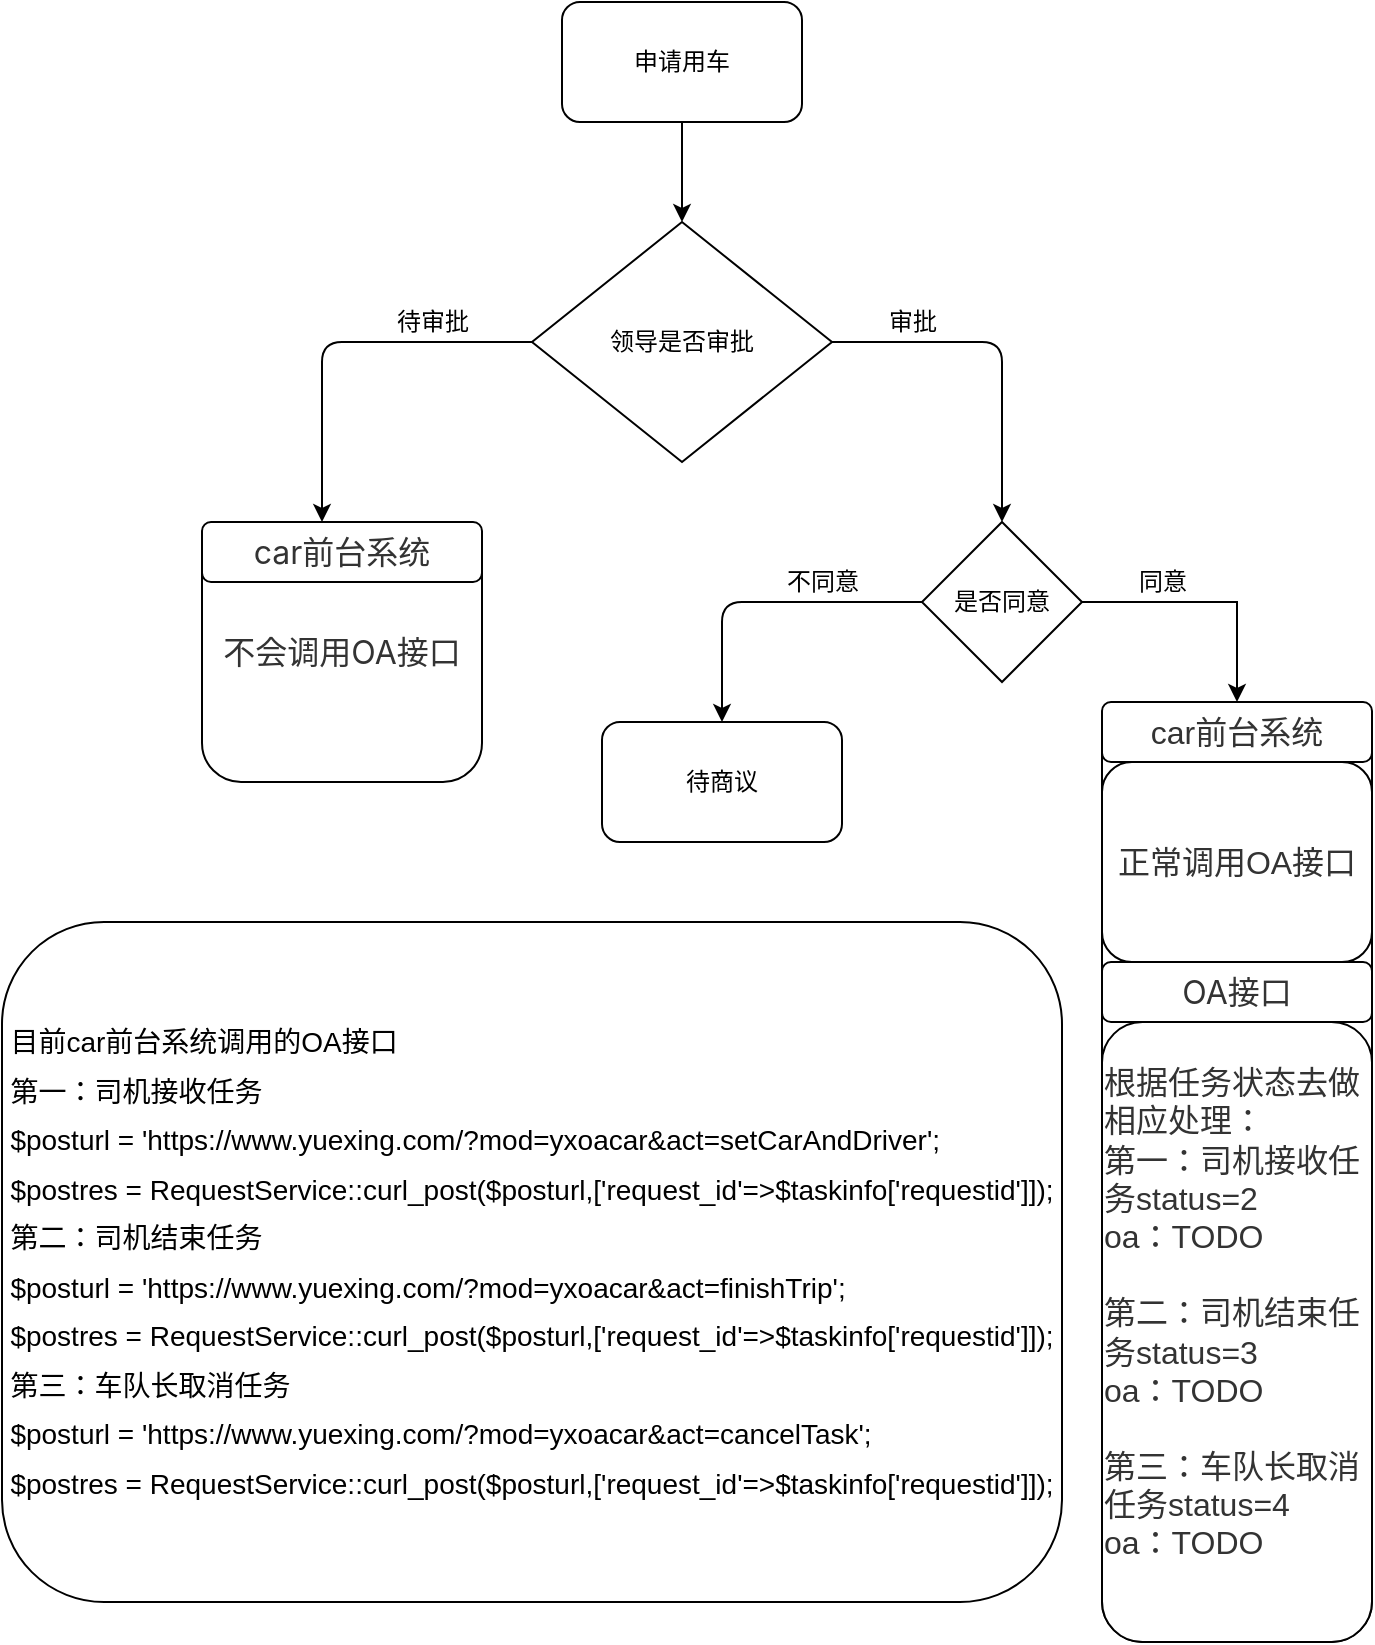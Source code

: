 <mxfile version="14.2.7" type="github">
  <diagram id="I9_dffHLye_pf-9wNx5H" name="第 1 页">
    <mxGraphModel dx="1874" dy="828" grid="1" gridSize="10" guides="1" tooltips="1" connect="1" arrows="1" fold="1" page="1" pageScale="1" pageWidth="827" pageHeight="1169" math="0" shadow="0">
      <root>
        <mxCell id="0" />
        <mxCell id="1" parent="0" />
        <mxCell id="igD-GckAJ0knDN7GTUAc-8" style="edgeStyle=orthogonalEdgeStyle;rounded=0;orthogonalLoop=1;jettySize=auto;html=1;exitX=0.5;exitY=1;exitDx=0;exitDy=0;entryX=0.5;entryY=0;entryDx=0;entryDy=0;" edge="1" parent="1" source="igD-GckAJ0knDN7GTUAc-1" target="igD-GckAJ0knDN7GTUAc-2">
          <mxGeometry relative="1" as="geometry" />
        </mxCell>
        <mxCell id="igD-GckAJ0knDN7GTUAc-1" value="申请用车" style="rounded=1;whiteSpace=wrap;html=1;" vertex="1" parent="1">
          <mxGeometry x="320" y="140" width="120" height="60" as="geometry" />
        </mxCell>
        <mxCell id="igD-GckAJ0knDN7GTUAc-2" value="领导是否审批" style="rhombus;whiteSpace=wrap;html=1;" vertex="1" parent="1">
          <mxGeometry x="305" y="250" width="150" height="120" as="geometry" />
        </mxCell>
        <mxCell id="igD-GckAJ0knDN7GTUAc-3" value="" style="endArrow=classic;html=1;exitX=0;exitY=0.5;exitDx=0;exitDy=0;" edge="1" parent="1" source="igD-GckAJ0knDN7GTUAc-2">
          <mxGeometry width="50" height="50" relative="1" as="geometry">
            <mxPoint x="390" y="430" as="sourcePoint" />
            <mxPoint x="200" y="400" as="targetPoint" />
            <Array as="points">
              <mxPoint x="200" y="310" />
            </Array>
          </mxGeometry>
        </mxCell>
        <mxCell id="igD-GckAJ0knDN7GTUAc-4" value="" style="endArrow=classic;html=1;exitX=1;exitY=0.5;exitDx=0;exitDy=0;" edge="1" parent="1" source="igD-GckAJ0knDN7GTUAc-2">
          <mxGeometry width="50" height="50" relative="1" as="geometry">
            <mxPoint x="315" y="320" as="sourcePoint" />
            <mxPoint x="540" y="400" as="targetPoint" />
            <Array as="points">
              <mxPoint x="540" y="310" />
            </Array>
          </mxGeometry>
        </mxCell>
        <mxCell id="igD-GckAJ0knDN7GTUAc-5" value="待审批" style="text;html=1;align=center;verticalAlign=middle;resizable=0;points=[];autosize=1;" vertex="1" parent="1">
          <mxGeometry x="230" y="290" width="50" height="20" as="geometry" />
        </mxCell>
        <mxCell id="igD-GckAJ0knDN7GTUAc-6" value="审批" style="text;html=1;align=center;verticalAlign=middle;resizable=0;points=[];autosize=1;" vertex="1" parent="1">
          <mxGeometry x="475" y="290" width="40" height="20" as="geometry" />
        </mxCell>
        <mxCell id="igD-GckAJ0knDN7GTUAc-9" value="&lt;div style=&quot;text-align: justify&quot;&gt;&lt;div style=&quot;text-align: left&quot;&gt;&lt;font color=&quot;#333333&quot; face=&quot;-apple-system, BlinkMacSystemFont, Apple Color Emoji, Segoe UI Emoji, Segoe UI Symbol, Segoe UI, PingFang SC, Hiragino Sans GB, Microsoft YaHei, Helvetica Neue, Helvetica, Arial, sans-serif&quot;&gt;&lt;span style=&quot;font-size: 16px ; background-color: rgb(255 , 255 , 255)&quot;&gt;不会调用OA接口&lt;/span&gt;&lt;/font&gt;&lt;/div&gt;&lt;/div&gt;&lt;div style=&quot;text-align: justify&quot;&gt;&lt;/div&gt;" style="rounded=1;whiteSpace=wrap;html=1;" vertex="1" parent="1">
          <mxGeometry x="140" y="400" width="140" height="130" as="geometry" />
        </mxCell>
        <mxCell id="igD-GckAJ0knDN7GTUAc-10" value="" style="rounded=1;whiteSpace=wrap;html=1;" vertex="1" parent="1">
          <mxGeometry x="590" y="490" width="135" height="470" as="geometry" />
        </mxCell>
        <mxCell id="igD-GckAJ0knDN7GTUAc-12" value="&lt;div style=&quot;text-align: justify&quot;&gt;&lt;div style=&quot;text-align: left&quot;&gt;&lt;font color=&quot;#333333&quot; face=&quot;-apple-system, BlinkMacSystemFont, Apple Color Emoji, Segoe UI Emoji, Segoe UI Symbol, Segoe UI, PingFang SC, Hiragino Sans GB, Microsoft YaHei, Helvetica Neue, Helvetica, Arial, sans-serif&quot;&gt;&lt;span style=&quot;font-size: 16px ; background-color: rgb(255 , 255 , 255)&quot;&gt;car前台系统&lt;/span&gt;&lt;/font&gt;&lt;/div&gt;&lt;/div&gt;&lt;div style=&quot;text-align: justify&quot;&gt;&lt;/div&gt;" style="rounded=1;whiteSpace=wrap;html=1;" vertex="1" parent="1">
          <mxGeometry x="140" y="400" width="140" height="30" as="geometry" />
        </mxCell>
        <mxCell id="igD-GckAJ0knDN7GTUAc-13" value="&lt;div style=&quot;text-align: justify&quot;&gt;&lt;div style=&quot;text-align: left&quot;&gt;&lt;span style=&quot;color: rgb(51 , 51 , 51) ; font-family: , &amp;#34;blinkmacsystemfont&amp;#34; , &amp;#34;apple color emoji&amp;#34; , &amp;#34;segoe ui emoji&amp;#34; , &amp;#34;segoe ui symbol&amp;#34; , &amp;#34;segoe ui&amp;#34; , &amp;#34;pingfang sc&amp;#34; , &amp;#34;hiragino sans gb&amp;#34; , &amp;#34;microsoft yahei&amp;#34; , &amp;#34;helvetica neue&amp;#34; , &amp;#34;helvetica&amp;#34; , &amp;#34;arial&amp;#34; , sans-serif ; font-size: 16px ; background-color: rgb(255 , 255 , 255)&quot;&gt;car前台系统&lt;/span&gt;&lt;br&gt;&lt;/div&gt;&lt;/div&gt;&lt;div style=&quot;text-align: justify&quot;&gt;&lt;/div&gt;" style="rounded=1;whiteSpace=wrap;html=1;" vertex="1" parent="1">
          <mxGeometry x="590" y="490" width="135" height="30" as="geometry" />
        </mxCell>
        <mxCell id="igD-GckAJ0knDN7GTUAc-14" value="&lt;div style=&quot;text-align: justify&quot;&gt;&lt;div style=&quot;text-align: left&quot;&gt;&lt;font color=&quot;#333333&quot; face=&quot;-apple-system, BlinkMacSystemFont, Apple Color Emoji, Segoe UI Emoji, Segoe UI Symbol, Segoe UI, PingFang SC, Hiragino Sans GB, Microsoft YaHei, Helvetica Neue, Helvetica, Arial, sans-serif&quot;&gt;&lt;span style=&quot;font-size: 16px ; background-color: rgb(255 , 255 , 255)&quot;&gt;OA接口&lt;/span&gt;&lt;/font&gt;&lt;/div&gt;&lt;/div&gt;&lt;div style=&quot;text-align: justify&quot;&gt;&lt;/div&gt;" style="rounded=1;whiteSpace=wrap;html=1;" vertex="1" parent="1">
          <mxGeometry x="590" y="620" width="135" height="30" as="geometry" />
        </mxCell>
        <mxCell id="igD-GckAJ0knDN7GTUAc-15" value="&lt;div style=&quot;text-align: justify&quot;&gt;&lt;div style=&quot;text-align: left&quot;&gt;&lt;span style=&quot;color: rgb(51 , 51 , 51) ; font-family: , &amp;#34;blinkmacsystemfont&amp;#34; , &amp;#34;apple color emoji&amp;#34; , &amp;#34;segoe ui emoji&amp;#34; , &amp;#34;segoe ui symbol&amp;#34; , &amp;#34;segoe ui&amp;#34; , &amp;#34;pingfang sc&amp;#34; , &amp;#34;hiragino sans gb&amp;#34; , &amp;#34;microsoft yahei&amp;#34; , &amp;#34;helvetica neue&amp;#34; , &amp;#34;helvetica&amp;#34; , &amp;#34;arial&amp;#34; , sans-serif ; font-size: 16px ; background-color: rgb(255 , 255 , 255)&quot;&gt;正常调用OA接口&lt;/span&gt;&lt;br&gt;&lt;/div&gt;&lt;/div&gt;&lt;div style=&quot;text-align: justify&quot;&gt;&lt;/div&gt;" style="rounded=1;whiteSpace=wrap;html=1;" vertex="1" parent="1">
          <mxGeometry x="590" y="520" width="135" height="100" as="geometry" />
        </mxCell>
        <mxCell id="igD-GckAJ0knDN7GTUAc-16" value="&lt;div style=&quot;text-align: justify&quot;&gt;&lt;div style=&quot;text-align: left&quot;&gt;&lt;span style=&quot;color: rgb(51 , 51 , 51) ; font-family: , &amp;#34;blinkmacsystemfont&amp;#34; , &amp;#34;apple color emoji&amp;#34; , &amp;#34;segoe ui emoji&amp;#34; , &amp;#34;segoe ui symbol&amp;#34; , &amp;#34;segoe ui&amp;#34; , &amp;#34;pingfang sc&amp;#34; , &amp;#34;hiragino sans gb&amp;#34; , &amp;#34;microsoft yahei&amp;#34; , &amp;#34;helvetica neue&amp;#34; , &amp;#34;helvetica&amp;#34; , &amp;#34;arial&amp;#34; , sans-serif ; font-size: 16px ; background-color: rgb(255 , 255 , 255)&quot;&gt;根据任务状态去做相应处理：&lt;/span&gt;&lt;br&gt;&lt;/div&gt;&lt;div style=&quot;text-align: left&quot;&gt;&lt;span style=&quot;color: rgb(51 , 51 , 51) ; font-family: , &amp;#34;blinkmacsystemfont&amp;#34; , &amp;#34;apple color emoji&amp;#34; , &amp;#34;segoe ui emoji&amp;#34; , &amp;#34;segoe ui symbol&amp;#34; , &amp;#34;segoe ui&amp;#34; , &amp;#34;pingfang sc&amp;#34; , &amp;#34;hiragino sans gb&amp;#34; , &amp;#34;microsoft yahei&amp;#34; , &amp;#34;helvetica neue&amp;#34; , &amp;#34;helvetica&amp;#34; , &amp;#34;arial&amp;#34; , sans-serif ; font-size: 16px ; background-color: rgb(255 , 255 , 255)&quot;&gt;第一：司机接收任务status=2&lt;/span&gt;&lt;/div&gt;&lt;div style=&quot;text-align: left&quot;&gt;&lt;span style=&quot;color: rgb(51 , 51 , 51) ; font-size: 16px ; background-color: rgb(255 , 255 , 255)&quot;&gt;oa：TODO&lt;/span&gt;&lt;span style=&quot;color: rgb(51 , 51 , 51) ; font-family: , &amp;#34;blinkmacsystemfont&amp;#34; , &amp;#34;apple color emoji&amp;#34; , &amp;#34;segoe ui emoji&amp;#34; , &amp;#34;segoe ui symbol&amp;#34; , &amp;#34;segoe ui&amp;#34; , &amp;#34;pingfang sc&amp;#34; , &amp;#34;hiragino sans gb&amp;#34; , &amp;#34;microsoft yahei&amp;#34; , &amp;#34;helvetica neue&amp;#34; , &amp;#34;helvetica&amp;#34; , &amp;#34;arial&amp;#34; , sans-serif ; font-size: 16px ; background-color: rgb(255 , 255 , 255)&quot;&gt;&lt;br&gt;&lt;/span&gt;&lt;/div&gt;&lt;div style=&quot;text-align: left&quot;&gt;&lt;span style=&quot;color: rgb(51 , 51 , 51) ; font-family: , &amp;#34;blinkmacsystemfont&amp;#34; , &amp;#34;apple color emoji&amp;#34; , &amp;#34;segoe ui emoji&amp;#34; , &amp;#34;segoe ui symbol&amp;#34; , &amp;#34;segoe ui&amp;#34; , &amp;#34;pingfang sc&amp;#34; , &amp;#34;hiragino sans gb&amp;#34; , &amp;#34;microsoft yahei&amp;#34; , &amp;#34;helvetica neue&amp;#34; , &amp;#34;helvetica&amp;#34; , &amp;#34;arial&amp;#34; , sans-serif ; font-size: 16px ; background-color: rgb(255 , 255 , 255)&quot;&gt;&lt;br&gt;&lt;/span&gt;&lt;/div&gt;&lt;div style=&quot;text-align: left&quot;&gt;&lt;span style=&quot;color: rgb(51 , 51 , 51) ; font-family: , &amp;#34;blinkmacsystemfont&amp;#34; , &amp;#34;apple color emoji&amp;#34; , &amp;#34;segoe ui emoji&amp;#34; , &amp;#34;segoe ui symbol&amp;#34; , &amp;#34;segoe ui&amp;#34; , &amp;#34;pingfang sc&amp;#34; , &amp;#34;hiragino sans gb&amp;#34; , &amp;#34;microsoft yahei&amp;#34; , &amp;#34;helvetica neue&amp;#34; , &amp;#34;helvetica&amp;#34; , &amp;#34;arial&amp;#34; , sans-serif ; font-size: 16px ; background-color: rgb(255 , 255 , 255)&quot;&gt;第二：司机结束任务status=3&lt;/span&gt;&lt;/div&gt;&lt;div style=&quot;text-align: left&quot;&gt;&lt;span style=&quot;color: rgb(51 , 51 , 51) ; font-family: , &amp;#34;blinkmacsystemfont&amp;#34; , &amp;#34;apple color emoji&amp;#34; , &amp;#34;segoe ui emoji&amp;#34; , &amp;#34;segoe ui symbol&amp;#34; , &amp;#34;segoe ui&amp;#34; , &amp;#34;pingfang sc&amp;#34; , &amp;#34;hiragino sans gb&amp;#34; , &amp;#34;microsoft yahei&amp;#34; , &amp;#34;helvetica neue&amp;#34; , &amp;#34;helvetica&amp;#34; , &amp;#34;arial&amp;#34; , sans-serif ; font-size: 16px ; background-color: rgb(255 , 255 , 255)&quot;&gt;oa：TODO&lt;/span&gt;&lt;/div&gt;&lt;div style=&quot;text-align: left&quot;&gt;&lt;span style=&quot;color: rgb(51 , 51 , 51) ; font-family: , &amp;#34;blinkmacsystemfont&amp;#34; , &amp;#34;apple color emoji&amp;#34; , &amp;#34;segoe ui emoji&amp;#34; , &amp;#34;segoe ui symbol&amp;#34; , &amp;#34;segoe ui&amp;#34; , &amp;#34;pingfang sc&amp;#34; , &amp;#34;hiragino sans gb&amp;#34; , &amp;#34;microsoft yahei&amp;#34; , &amp;#34;helvetica neue&amp;#34; , &amp;#34;helvetica&amp;#34; , &amp;#34;arial&amp;#34; , sans-serif ; font-size: 16px ; background-color: rgb(255 , 255 , 255)&quot;&gt;&lt;br&gt;&lt;/span&gt;&lt;/div&gt;&lt;div style=&quot;text-align: left&quot;&gt;&lt;span style=&quot;color: rgb(51 , 51 , 51) ; font-family: , &amp;#34;blinkmacsystemfont&amp;#34; , &amp;#34;apple color emoji&amp;#34; , &amp;#34;segoe ui emoji&amp;#34; , &amp;#34;segoe ui symbol&amp;#34; , &amp;#34;segoe ui&amp;#34; , &amp;#34;pingfang sc&amp;#34; , &amp;#34;hiragino sans gb&amp;#34; , &amp;#34;microsoft yahei&amp;#34; , &amp;#34;helvetica neue&amp;#34; , &amp;#34;helvetica&amp;#34; , &amp;#34;arial&amp;#34; , sans-serif ; font-size: 16px ; background-color: rgb(255 , 255 , 255)&quot;&gt;第三：车队长取消任务status=4&lt;/span&gt;&lt;/div&gt;&lt;div style=&quot;text-align: left&quot;&gt;&lt;span style=&quot;color: rgb(51 , 51 , 51) ; font-size: 16px ; background-color: rgb(255 , 255 , 255)&quot;&gt;oa：TODO&lt;/span&gt;&lt;span style=&quot;color: rgb(51 , 51 , 51) ; font-family: , &amp;#34;blinkmacsystemfont&amp;#34; , &amp;#34;apple color emoji&amp;#34; , &amp;#34;segoe ui emoji&amp;#34; , &amp;#34;segoe ui symbol&amp;#34; , &amp;#34;segoe ui&amp;#34; , &amp;#34;pingfang sc&amp;#34; , &amp;#34;hiragino sans gb&amp;#34; , &amp;#34;microsoft yahei&amp;#34; , &amp;#34;helvetica neue&amp;#34; , &amp;#34;helvetica&amp;#34; , &amp;#34;arial&amp;#34; , sans-serif ; font-size: 16px ; background-color: rgb(255 , 255 , 255)&quot;&gt;&lt;br&gt;&lt;/span&gt;&lt;/div&gt;&lt;div style=&quot;text-align: left&quot;&gt;&lt;span style=&quot;color: rgb(51 , 51 , 51) ; font-family: , &amp;#34;blinkmacsystemfont&amp;#34; , &amp;#34;apple color emoji&amp;#34; , &amp;#34;segoe ui emoji&amp;#34; , &amp;#34;segoe ui symbol&amp;#34; , &amp;#34;segoe ui&amp;#34; , &amp;#34;pingfang sc&amp;#34; , &amp;#34;hiragino sans gb&amp;#34; , &amp;#34;microsoft yahei&amp;#34; , &amp;#34;helvetica neue&amp;#34; , &amp;#34;helvetica&amp;#34; , &amp;#34;arial&amp;#34; , sans-serif ; font-size: 16px ; background-color: rgb(255 , 255 , 255)&quot;&gt;&lt;br&gt;&lt;/span&gt;&lt;/div&gt;&lt;/div&gt;&lt;div style=&quot;text-align: justify&quot;&gt;&lt;/div&gt;" style="rounded=1;whiteSpace=wrap;html=1;" vertex="1" parent="1">
          <mxGeometry x="590" y="650" width="135" height="310" as="geometry" />
        </mxCell>
        <mxCell id="igD-GckAJ0knDN7GTUAc-26" style="edgeStyle=orthogonalEdgeStyle;rounded=0;orthogonalLoop=1;jettySize=auto;html=1;exitX=1;exitY=0.5;exitDx=0;exitDy=0;entryX=0.5;entryY=0;entryDx=0;entryDy=0;" edge="1" parent="1" source="igD-GckAJ0knDN7GTUAc-19" target="igD-GckAJ0knDN7GTUAc-13">
          <mxGeometry relative="1" as="geometry" />
        </mxCell>
        <mxCell id="igD-GckAJ0knDN7GTUAc-19" value="是否同意" style="rhombus;whiteSpace=wrap;html=1;" vertex="1" parent="1">
          <mxGeometry x="500" y="400" width="80" height="80" as="geometry" />
        </mxCell>
        <mxCell id="igD-GckAJ0knDN7GTUAc-20" value="" style="endArrow=classic;html=1;" edge="1" parent="1" source="igD-GckAJ0knDN7GTUAc-19">
          <mxGeometry width="50" height="50" relative="1" as="geometry">
            <mxPoint x="390" y="490" as="sourcePoint" />
            <mxPoint x="400" y="500" as="targetPoint" />
            <Array as="points">
              <mxPoint x="400" y="440" />
            </Array>
          </mxGeometry>
        </mxCell>
        <mxCell id="igD-GckAJ0knDN7GTUAc-24" value="同意" style="text;html=1;align=center;verticalAlign=middle;resizable=0;points=[];autosize=1;" vertex="1" parent="1">
          <mxGeometry x="600" y="420" width="40" height="20" as="geometry" />
        </mxCell>
        <mxCell id="igD-GckAJ0knDN7GTUAc-27" value="不同意" style="text;html=1;align=center;verticalAlign=middle;resizable=0;points=[];autosize=1;" vertex="1" parent="1">
          <mxGeometry x="425" y="420" width="50" height="20" as="geometry" />
        </mxCell>
        <mxCell id="igD-GckAJ0knDN7GTUAc-28" value="待商议" style="rounded=1;whiteSpace=wrap;html=1;" vertex="1" parent="1">
          <mxGeometry x="340" y="500" width="120" height="60" as="geometry" />
        </mxCell>
        <mxCell id="igD-GckAJ0knDN7GTUAc-29" value="&lt;div style=&quot;text-align: left ; line-height: 1.75 ; font-size: 14px&quot;&gt;目前car前台系统调用的OA接口&lt;/div&gt;&lt;div style=&quot;text-align: left ; line-height: 1.75 ; font-size: 14px&quot;&gt;第一：司机接收任务&lt;/div&gt;&lt;div style=&quot;text-align: left ; line-height: 1.75 ; font-size: 14px&quot;&gt;$posturl = &#39;https://www.yuexing.com/?mod=yxoacar&amp;amp;act=setCarAndDriver&#39;;&lt;/div&gt;&lt;div style=&quot;text-align: left ; line-height: 1.75 ; font-size: 14px&quot;&gt;$postres = RequestService::curl_post($posturl,[&#39;request_id&#39;=&amp;gt;$taskinfo[&#39;requestid&#39;]]);&lt;/div&gt;&lt;div style=&quot;text-align: left ; line-height: 1.75 ; font-size: 14px&quot;&gt;第二：司机结束任务&lt;/div&gt;&lt;div style=&quot;text-align: left ; line-height: 1.75 ; font-size: 14px&quot;&gt;$posturl = &#39;https://www.yuexing.com/?mod=yxoacar&amp;amp;act=finishTrip&#39;;&lt;/div&gt;&lt;div style=&quot;text-align: left ; line-height: 1.75 ; font-size: 14px&quot;&gt;$postres = RequestService::curl_post($posturl,[&#39;request_id&#39;=&amp;gt;$taskinfo[&#39;requestid&#39;]]);&lt;/div&gt;&lt;div style=&quot;text-align: left ; line-height: 1.75 ; font-size: 14px&quot;&gt;第三：车队长取消任务&lt;/div&gt;&lt;div style=&quot;text-align: left ; line-height: 1.75 ; font-size: 14px&quot;&gt;$posturl = &#39;https://www.yuexing.com/?mod=yxoacar&amp;amp;act=cancelTask&#39;;&lt;/div&gt;&lt;div style=&quot;text-align: left ; line-height: 1.75 ; font-size: 14px&quot;&gt;$postres = RequestService::curl_post($posturl,[&#39;request_id&#39;=&amp;gt;$taskinfo[&#39;requestid&#39;]]);&lt;/div&gt;" style="rounded=1;whiteSpace=wrap;html=1;" vertex="1" parent="1">
          <mxGeometry x="40" y="600" width="530" height="340" as="geometry" />
        </mxCell>
      </root>
    </mxGraphModel>
  </diagram>
</mxfile>
